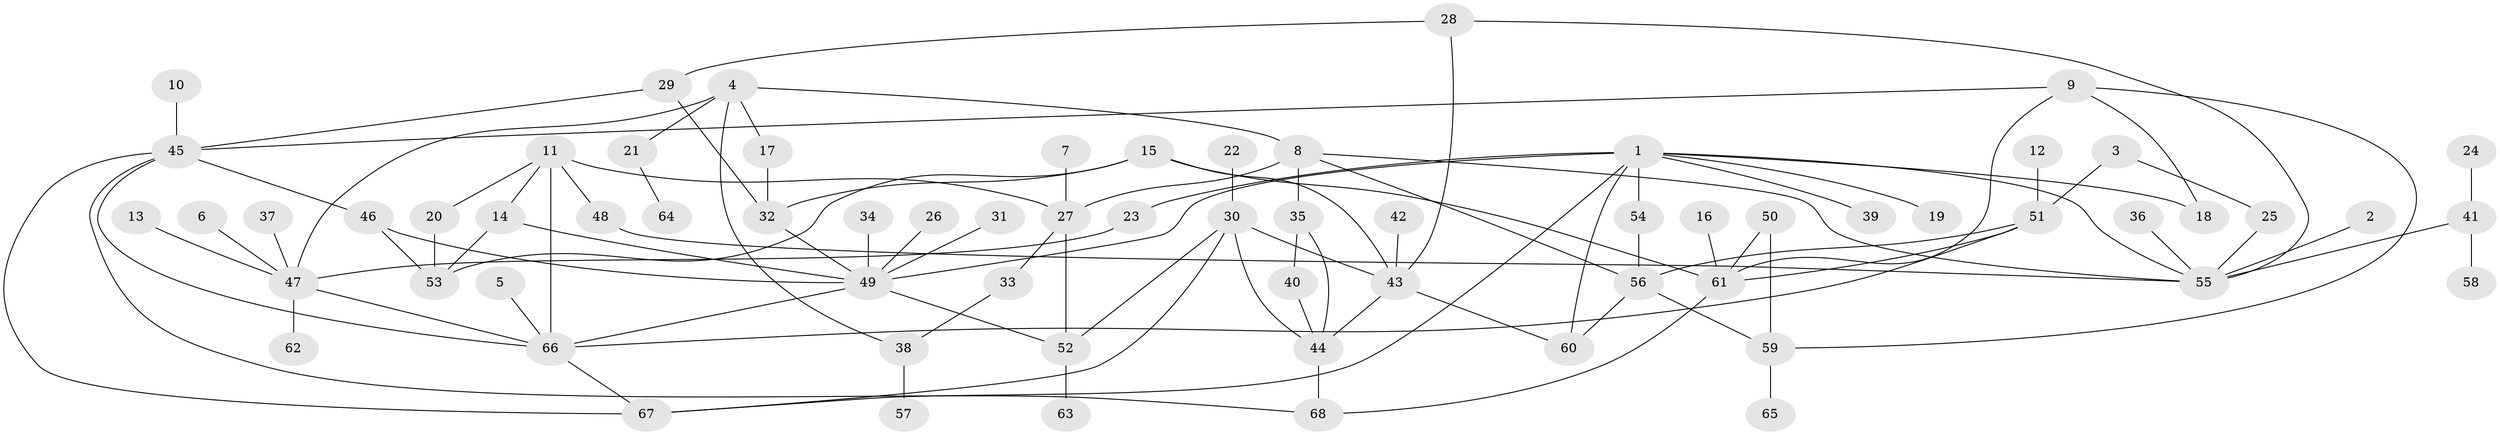 // original degree distribution, {7: 0.014705882352941176, 5: 0.08088235294117647, 9: 0.007352941176470588, 3: 0.1323529411764706, 2: 0.3382352941176471, 6: 0.029411764705882353, 1: 0.3088235294117647, 4: 0.08823529411764706}
// Generated by graph-tools (version 1.1) at 2025/25/03/09/25 03:25:29]
// undirected, 68 vertices, 101 edges
graph export_dot {
graph [start="1"]
  node [color=gray90,style=filled];
  1;
  2;
  3;
  4;
  5;
  6;
  7;
  8;
  9;
  10;
  11;
  12;
  13;
  14;
  15;
  16;
  17;
  18;
  19;
  20;
  21;
  22;
  23;
  24;
  25;
  26;
  27;
  28;
  29;
  30;
  31;
  32;
  33;
  34;
  35;
  36;
  37;
  38;
  39;
  40;
  41;
  42;
  43;
  44;
  45;
  46;
  47;
  48;
  49;
  50;
  51;
  52;
  53;
  54;
  55;
  56;
  57;
  58;
  59;
  60;
  61;
  62;
  63;
  64;
  65;
  66;
  67;
  68;
  1 -- 18 [weight=1.0];
  1 -- 19 [weight=1.0];
  1 -- 23 [weight=1.0];
  1 -- 39 [weight=1.0];
  1 -- 49 [weight=1.0];
  1 -- 54 [weight=1.0];
  1 -- 55 [weight=1.0];
  1 -- 60 [weight=1.0];
  1 -- 67 [weight=1.0];
  2 -- 55 [weight=1.0];
  3 -- 25 [weight=1.0];
  3 -- 51 [weight=1.0];
  4 -- 8 [weight=1.0];
  4 -- 17 [weight=1.0];
  4 -- 21 [weight=1.0];
  4 -- 38 [weight=1.0];
  4 -- 47 [weight=1.0];
  5 -- 66 [weight=1.0];
  6 -- 47 [weight=1.0];
  7 -- 27 [weight=1.0];
  8 -- 27 [weight=1.0];
  8 -- 35 [weight=1.0];
  8 -- 55 [weight=1.0];
  8 -- 56 [weight=1.0];
  9 -- 18 [weight=1.0];
  9 -- 45 [weight=1.0];
  9 -- 59 [weight=1.0];
  9 -- 61 [weight=1.0];
  10 -- 45 [weight=1.0];
  11 -- 14 [weight=1.0];
  11 -- 20 [weight=1.0];
  11 -- 27 [weight=1.0];
  11 -- 48 [weight=1.0];
  11 -- 66 [weight=1.0];
  12 -- 51 [weight=1.0];
  13 -- 47 [weight=1.0];
  14 -- 49 [weight=1.0];
  14 -- 53 [weight=1.0];
  15 -- 32 [weight=1.0];
  15 -- 43 [weight=1.0];
  15 -- 53 [weight=1.0];
  15 -- 61 [weight=1.0];
  16 -- 61 [weight=1.0];
  17 -- 32 [weight=1.0];
  20 -- 53 [weight=1.0];
  21 -- 64 [weight=1.0];
  22 -- 30 [weight=1.0];
  23 -- 47 [weight=1.0];
  24 -- 41 [weight=1.0];
  25 -- 55 [weight=1.0];
  26 -- 49 [weight=1.0];
  27 -- 33 [weight=1.0];
  27 -- 52 [weight=1.0];
  28 -- 29 [weight=1.0];
  28 -- 43 [weight=1.0];
  28 -- 55 [weight=1.0];
  29 -- 32 [weight=1.0];
  29 -- 45 [weight=1.0];
  30 -- 43 [weight=1.0];
  30 -- 44 [weight=1.0];
  30 -- 52 [weight=1.0];
  30 -- 67 [weight=1.0];
  31 -- 49 [weight=1.0];
  32 -- 49 [weight=1.0];
  33 -- 38 [weight=1.0];
  34 -- 49 [weight=1.0];
  35 -- 40 [weight=1.0];
  35 -- 44 [weight=1.0];
  36 -- 55 [weight=1.0];
  37 -- 47 [weight=1.0];
  38 -- 57 [weight=1.0];
  40 -- 44 [weight=1.0];
  41 -- 55 [weight=1.0];
  41 -- 58 [weight=1.0];
  42 -- 43 [weight=1.0];
  43 -- 44 [weight=1.0];
  43 -- 60 [weight=1.0];
  44 -- 68 [weight=1.0];
  45 -- 46 [weight=1.0];
  45 -- 66 [weight=1.0];
  45 -- 67 [weight=1.0];
  45 -- 68 [weight=1.0];
  46 -- 49 [weight=1.0];
  46 -- 53 [weight=1.0];
  47 -- 62 [weight=1.0];
  47 -- 66 [weight=1.0];
  48 -- 55 [weight=1.0];
  49 -- 52 [weight=1.0];
  49 -- 66 [weight=1.0];
  50 -- 59 [weight=1.0];
  50 -- 61 [weight=1.0];
  51 -- 56 [weight=1.0];
  51 -- 61 [weight=1.0];
  51 -- 66 [weight=1.0];
  52 -- 63 [weight=1.0];
  54 -- 56 [weight=1.0];
  56 -- 59 [weight=1.0];
  56 -- 60 [weight=1.0];
  59 -- 65 [weight=1.0];
  61 -- 68 [weight=1.0];
  66 -- 67 [weight=1.0];
}
